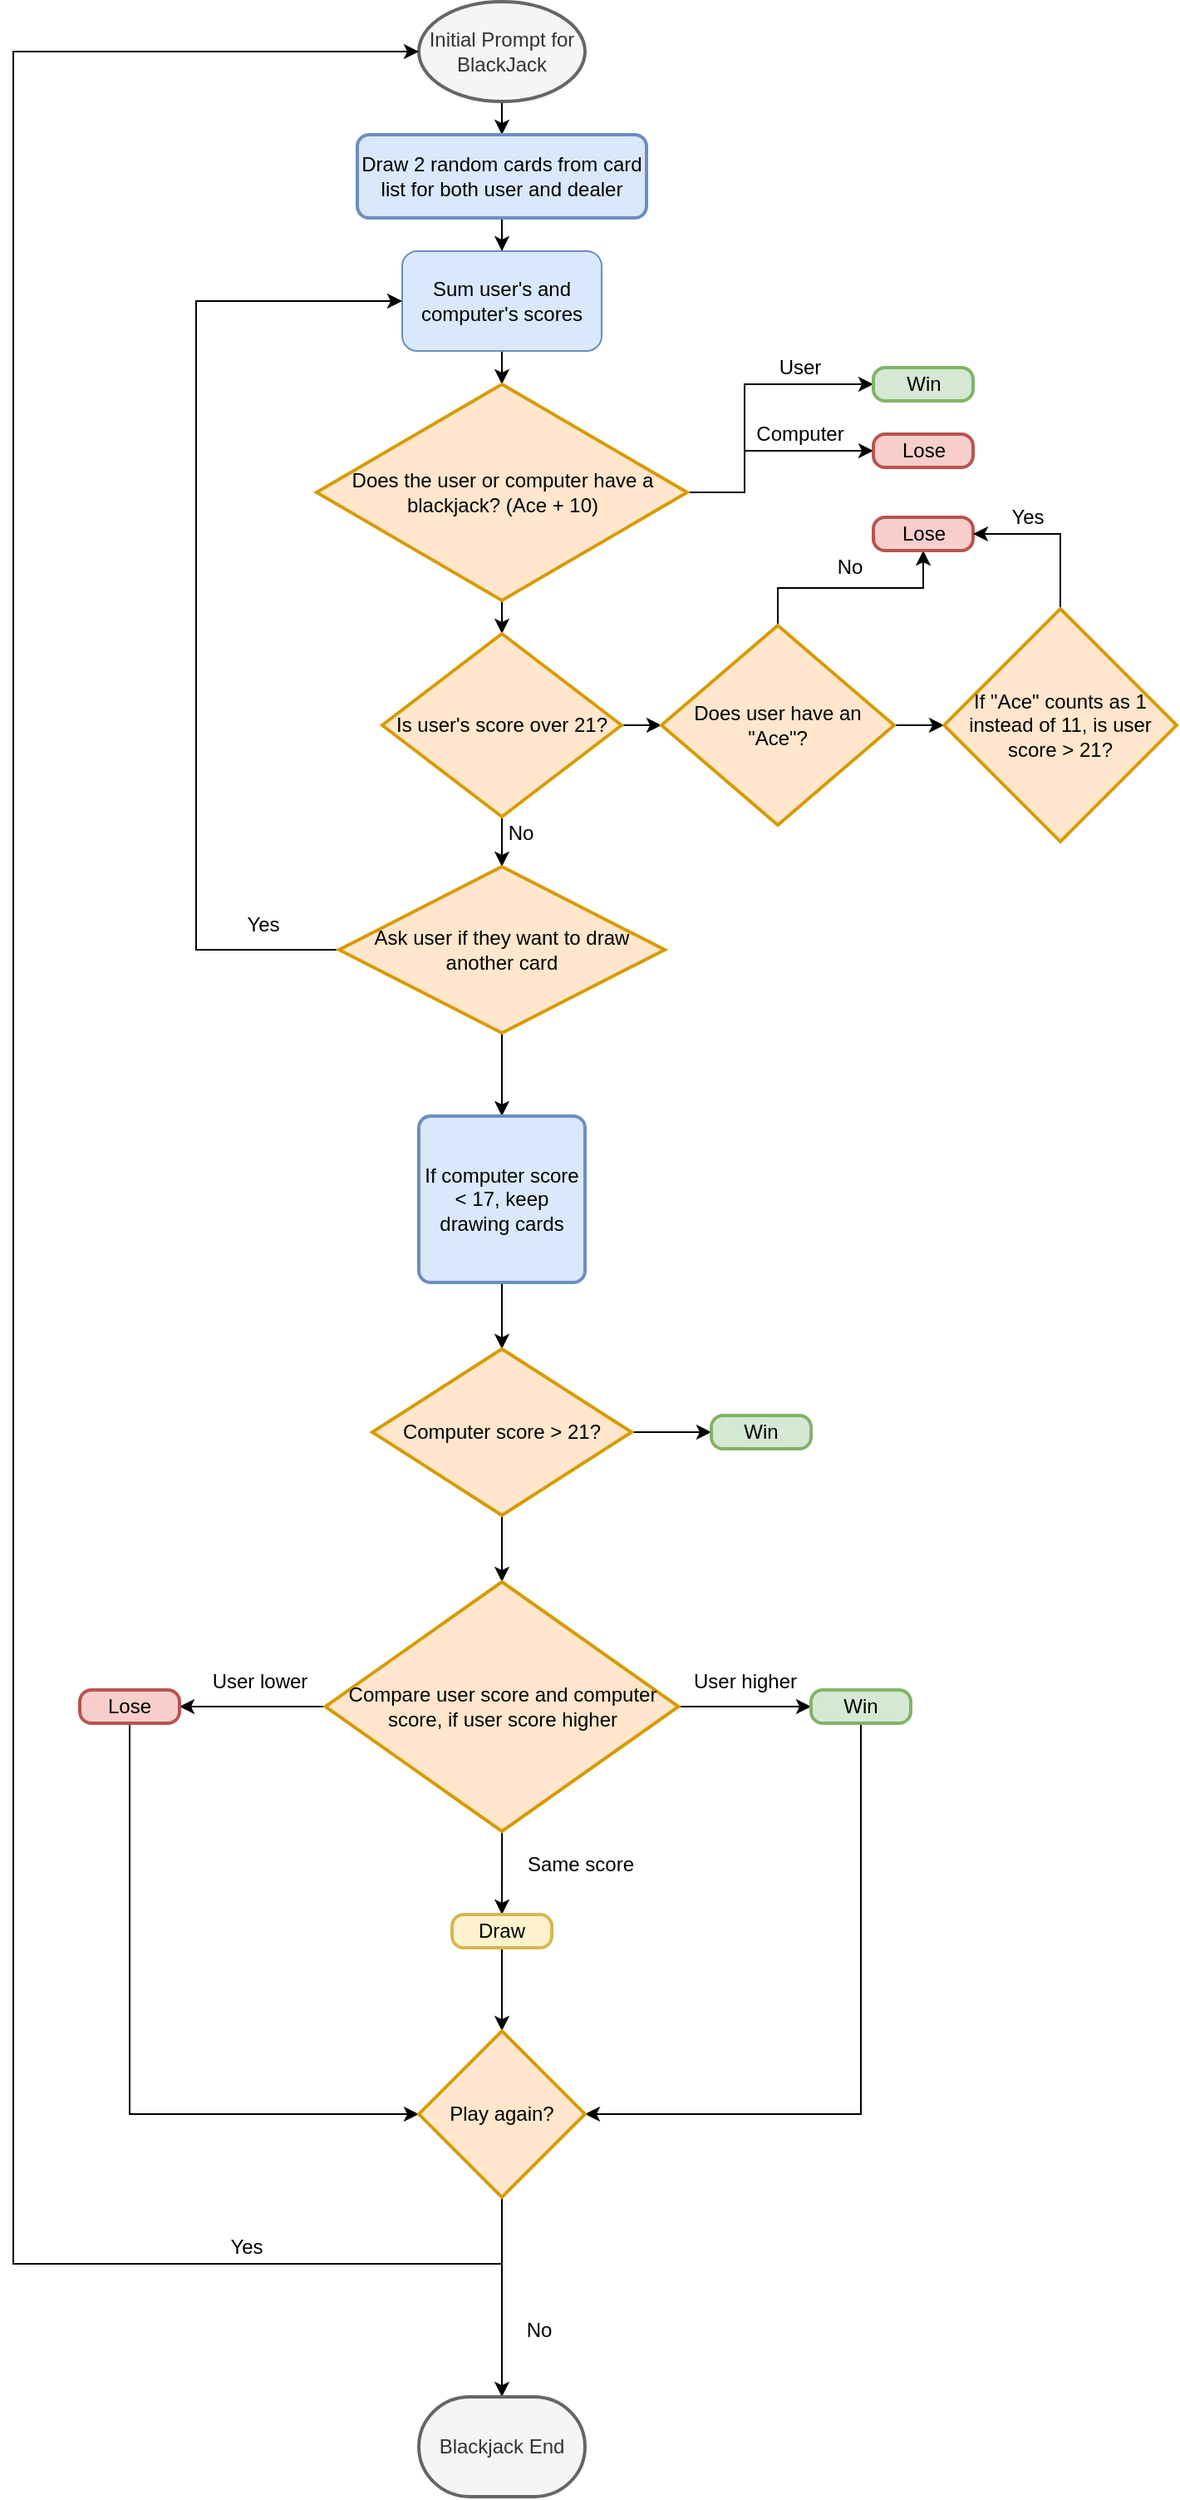 <mxfile version="18.1.3" type="github">
  <diagram id="C5RBs43oDa-KdzZeNtuy" name="Page-1">
    <mxGraphModel dx="981" dy="548" grid="1" gridSize="10" guides="1" tooltips="1" connect="1" arrows="1" fold="1" page="1" pageScale="1" pageWidth="827" pageHeight="1169" math="0" shadow="0">
      <root>
        <mxCell id="WIyWlLk6GJQsqaUBKTNV-0" />
        <mxCell id="WIyWlLk6GJQsqaUBKTNV-1" parent="WIyWlLk6GJQsqaUBKTNV-0" />
        <mxCell id="pNIK9FPsd3UsHX8eXfRk-8" style="edgeStyle=orthogonalEdgeStyle;rounded=0;orthogonalLoop=1;jettySize=auto;html=1;entryX=0.5;entryY=0;entryDx=0;entryDy=0;" edge="1" parent="WIyWlLk6GJQsqaUBKTNV-1" source="pNIK9FPsd3UsHX8eXfRk-5" target="pNIK9FPsd3UsHX8eXfRk-7">
          <mxGeometry relative="1" as="geometry" />
        </mxCell>
        <mxCell id="pNIK9FPsd3UsHX8eXfRk-5" value="Initial Prompt for BlackJack" style="strokeWidth=2;html=1;shape=mxgraph.flowchart.start_1;whiteSpace=wrap;fillColor=#f5f5f5;fontColor=#333333;strokeColor=#666666;" vertex="1" parent="WIyWlLk6GJQsqaUBKTNV-1">
          <mxGeometry x="314" y="30" width="100" height="60" as="geometry" />
        </mxCell>
        <mxCell id="pNIK9FPsd3UsHX8eXfRk-11" style="edgeStyle=orthogonalEdgeStyle;rounded=0;orthogonalLoop=1;jettySize=auto;html=1;entryX=0.5;entryY=0;entryDx=0;entryDy=0;" edge="1" parent="WIyWlLk6GJQsqaUBKTNV-1" source="pNIK9FPsd3UsHX8eXfRk-7" target="pNIK9FPsd3UsHX8eXfRk-35">
          <mxGeometry relative="1" as="geometry">
            <mxPoint x="364" y="260" as="targetPoint" />
          </mxGeometry>
        </mxCell>
        <mxCell id="pNIK9FPsd3UsHX8eXfRk-7" value="Draw 2 random cards from card list for both user and dealer" style="rounded=1;whiteSpace=wrap;html=1;absoluteArcSize=1;arcSize=14;strokeWidth=2;fillColor=#dae8fc;strokeColor=#6c8ebf;" vertex="1" parent="WIyWlLk6GJQsqaUBKTNV-1">
          <mxGeometry x="277" y="110" width="174" height="50" as="geometry" />
        </mxCell>
        <mxCell id="pNIK9FPsd3UsHX8eXfRk-38" style="edgeStyle=orthogonalEdgeStyle;rounded=0;orthogonalLoop=1;jettySize=auto;html=1;exitX=0.5;exitY=1;exitDx=0;exitDy=0;entryX=0.5;entryY=0;entryDx=0;entryDy=0;entryPerimeter=0;" edge="1" parent="WIyWlLk6GJQsqaUBKTNV-1" source="pNIK9FPsd3UsHX8eXfRk-35" target="pNIK9FPsd3UsHX8eXfRk-36">
          <mxGeometry relative="1" as="geometry" />
        </mxCell>
        <mxCell id="pNIK9FPsd3UsHX8eXfRk-35" value="Sum user&#39;s and computer&#39;s scores" style="rounded=1;whiteSpace=wrap;html=1;fillColor=#dae8fc;strokeColor=#6c8ebf;" vertex="1" parent="WIyWlLk6GJQsqaUBKTNV-1">
          <mxGeometry x="304" y="180" width="120" height="60" as="geometry" />
        </mxCell>
        <mxCell id="pNIK9FPsd3UsHX8eXfRk-40" style="edgeStyle=orthogonalEdgeStyle;rounded=0;orthogonalLoop=1;jettySize=auto;html=1;entryX=0.5;entryY=0;entryDx=0;entryDy=0;entryPerimeter=0;" edge="1" parent="WIyWlLk6GJQsqaUBKTNV-1" source="pNIK9FPsd3UsHX8eXfRk-36" target="pNIK9FPsd3UsHX8eXfRk-39">
          <mxGeometry relative="1" as="geometry" />
        </mxCell>
        <mxCell id="pNIK9FPsd3UsHX8eXfRk-43" style="edgeStyle=orthogonalEdgeStyle;rounded=0;orthogonalLoop=1;jettySize=auto;html=1;entryX=0;entryY=0.5;entryDx=0;entryDy=0;" edge="1" parent="WIyWlLk6GJQsqaUBKTNV-1" source="pNIK9FPsd3UsHX8eXfRk-36" target="pNIK9FPsd3UsHX8eXfRk-41">
          <mxGeometry relative="1" as="geometry">
            <Array as="points">
              <mxPoint x="510" y="325" />
              <mxPoint x="510" y="260" />
            </Array>
          </mxGeometry>
        </mxCell>
        <mxCell id="pNIK9FPsd3UsHX8eXfRk-44" style="edgeStyle=orthogonalEdgeStyle;rounded=0;orthogonalLoop=1;jettySize=auto;html=1;entryX=0;entryY=0.5;entryDx=0;entryDy=0;" edge="1" parent="WIyWlLk6GJQsqaUBKTNV-1" source="pNIK9FPsd3UsHX8eXfRk-36" target="pNIK9FPsd3UsHX8eXfRk-42">
          <mxGeometry relative="1" as="geometry">
            <Array as="points">
              <mxPoint x="510" y="325" />
              <mxPoint x="510" y="300" />
            </Array>
          </mxGeometry>
        </mxCell>
        <mxCell id="pNIK9FPsd3UsHX8eXfRk-36" value="Does the user or computer have a blackjack? (Ace + 10)" style="strokeWidth=2;html=1;shape=mxgraph.flowchart.decision;whiteSpace=wrap;fillColor=#ffe6cc;strokeColor=#d79b00;" vertex="1" parent="WIyWlLk6GJQsqaUBKTNV-1">
          <mxGeometry x="252.5" y="260" width="223" height="130" as="geometry" />
        </mxCell>
        <mxCell id="pNIK9FPsd3UsHX8eXfRk-49" style="edgeStyle=orthogonalEdgeStyle;rounded=0;orthogonalLoop=1;jettySize=auto;html=1;entryX=0;entryY=0.5;entryDx=0;entryDy=0;entryPerimeter=0;" edge="1" parent="WIyWlLk6GJQsqaUBKTNV-1" source="pNIK9FPsd3UsHX8eXfRk-39" target="pNIK9FPsd3UsHX8eXfRk-48">
          <mxGeometry relative="1" as="geometry" />
        </mxCell>
        <mxCell id="pNIK9FPsd3UsHX8eXfRk-63" style="edgeStyle=orthogonalEdgeStyle;rounded=0;orthogonalLoop=1;jettySize=auto;html=1;entryX=0.5;entryY=0;entryDx=0;entryDy=0;entryPerimeter=0;" edge="1" parent="WIyWlLk6GJQsqaUBKTNV-1" source="pNIK9FPsd3UsHX8eXfRk-39" target="pNIK9FPsd3UsHX8eXfRk-47">
          <mxGeometry relative="1" as="geometry" />
        </mxCell>
        <mxCell id="pNIK9FPsd3UsHX8eXfRk-39" value="Is user&#39;s score over 21?" style="strokeWidth=2;html=1;shape=mxgraph.flowchart.decision;whiteSpace=wrap;fillColor=#ffe6cc;strokeColor=#d79b00;" vertex="1" parent="WIyWlLk6GJQsqaUBKTNV-1">
          <mxGeometry x="292" y="410" width="144" height="110" as="geometry" />
        </mxCell>
        <mxCell id="pNIK9FPsd3UsHX8eXfRk-41" value="Win" style="rounded=1;whiteSpace=wrap;html=1;absoluteArcSize=1;arcSize=14;strokeWidth=2;fillColor=#d5e8d4;strokeColor=#82b366;" vertex="1" parent="WIyWlLk6GJQsqaUBKTNV-1">
          <mxGeometry x="587.5" y="250" width="60" height="20" as="geometry" />
        </mxCell>
        <mxCell id="pNIK9FPsd3UsHX8eXfRk-42" value="Lose" style="rounded=1;whiteSpace=wrap;html=1;absoluteArcSize=1;arcSize=14;strokeWidth=2;fillColor=#f8cecc;strokeColor=#b85450;" vertex="1" parent="WIyWlLk6GJQsqaUBKTNV-1">
          <mxGeometry x="587.5" y="290" width="60" height="20" as="geometry" />
        </mxCell>
        <mxCell id="pNIK9FPsd3UsHX8eXfRk-45" value="User" style="text;html=1;align=center;verticalAlign=middle;resizable=0;points=[];autosize=1;strokeColor=none;fillColor=none;" vertex="1" parent="WIyWlLk6GJQsqaUBKTNV-1">
          <mxGeometry x="522.5" y="240" width="40" height="20" as="geometry" />
        </mxCell>
        <mxCell id="pNIK9FPsd3UsHX8eXfRk-46" value="Computer" style="text;html=1;align=center;verticalAlign=middle;resizable=0;points=[];autosize=1;strokeColor=none;fillColor=none;" vertex="1" parent="WIyWlLk6GJQsqaUBKTNV-1">
          <mxGeometry x="507.5" y="280" width="70" height="20" as="geometry" />
        </mxCell>
        <mxCell id="pNIK9FPsd3UsHX8eXfRk-65" style="edgeStyle=orthogonalEdgeStyle;rounded=0;orthogonalLoop=1;jettySize=auto;html=1;entryX=0;entryY=0.5;entryDx=0;entryDy=0;" edge="1" parent="WIyWlLk6GJQsqaUBKTNV-1" source="pNIK9FPsd3UsHX8eXfRk-47" target="pNIK9FPsd3UsHX8eXfRk-35">
          <mxGeometry relative="1" as="geometry">
            <mxPoint x="160" y="140" as="targetPoint" />
            <Array as="points">
              <mxPoint x="180" y="600" />
              <mxPoint x="180" y="210" />
            </Array>
          </mxGeometry>
        </mxCell>
        <mxCell id="pNIK9FPsd3UsHX8eXfRk-68" style="edgeStyle=orthogonalEdgeStyle;rounded=0;orthogonalLoop=1;jettySize=auto;html=1;entryX=0.5;entryY=0;entryDx=0;entryDy=0;" edge="1" parent="WIyWlLk6GJQsqaUBKTNV-1" source="pNIK9FPsd3UsHX8eXfRk-47" target="pNIK9FPsd3UsHX8eXfRk-67">
          <mxGeometry relative="1" as="geometry" />
        </mxCell>
        <mxCell id="pNIK9FPsd3UsHX8eXfRk-47" value="Ask user if they want to draw another card" style="strokeWidth=2;html=1;shape=mxgraph.flowchart.decision;whiteSpace=wrap;fillColor=#ffe6cc;strokeColor=#d79b00;" vertex="1" parent="WIyWlLk6GJQsqaUBKTNV-1">
          <mxGeometry x="266" y="550" width="196" height="100" as="geometry" />
        </mxCell>
        <mxCell id="pNIK9FPsd3UsHX8eXfRk-54" value="" style="edgeStyle=orthogonalEdgeStyle;rounded=0;orthogonalLoop=1;jettySize=auto;html=1;" edge="1" parent="WIyWlLk6GJQsqaUBKTNV-1" source="pNIK9FPsd3UsHX8eXfRk-48" target="pNIK9FPsd3UsHX8eXfRk-53">
          <mxGeometry relative="1" as="geometry">
            <Array as="points">
              <mxPoint x="630" y="465" />
              <mxPoint x="630" y="465" />
            </Array>
          </mxGeometry>
        </mxCell>
        <mxCell id="pNIK9FPsd3UsHX8eXfRk-61" style="edgeStyle=orthogonalEdgeStyle;rounded=0;orthogonalLoop=1;jettySize=auto;html=1;entryX=0.5;entryY=1;entryDx=0;entryDy=0;" edge="1" parent="WIyWlLk6GJQsqaUBKTNV-1" source="pNIK9FPsd3UsHX8eXfRk-48" target="pNIK9FPsd3UsHX8eXfRk-50">
          <mxGeometry relative="1" as="geometry" />
        </mxCell>
        <mxCell id="pNIK9FPsd3UsHX8eXfRk-48" value="Does user have an &quot;Ace&quot;?" style="strokeWidth=2;html=1;shape=mxgraph.flowchart.decision;whiteSpace=wrap;fillColor=#ffe6cc;strokeColor=#d79b00;" vertex="1" parent="WIyWlLk6GJQsqaUBKTNV-1">
          <mxGeometry x="460" y="405" width="140" height="120" as="geometry" />
        </mxCell>
        <mxCell id="pNIK9FPsd3UsHX8eXfRk-50" value="Lose" style="rounded=1;whiteSpace=wrap;html=1;absoluteArcSize=1;arcSize=14;strokeWidth=2;fillColor=#f8cecc;strokeColor=#b85450;" vertex="1" parent="WIyWlLk6GJQsqaUBKTNV-1">
          <mxGeometry x="587.5" y="340" width="60" height="20" as="geometry" />
        </mxCell>
        <mxCell id="pNIK9FPsd3UsHX8eXfRk-52" value="No" style="text;html=1;align=center;verticalAlign=middle;resizable=0;points=[];autosize=1;strokeColor=none;fillColor=none;" vertex="1" parent="WIyWlLk6GJQsqaUBKTNV-1">
          <mxGeometry x="557.5" y="360" width="30" height="20" as="geometry" />
        </mxCell>
        <mxCell id="pNIK9FPsd3UsHX8eXfRk-57" style="edgeStyle=orthogonalEdgeStyle;rounded=0;orthogonalLoop=1;jettySize=auto;html=1;exitX=0.5;exitY=0;exitDx=0;exitDy=0;exitPerimeter=0;entryX=1;entryY=0.5;entryDx=0;entryDy=0;" edge="1" parent="WIyWlLk6GJQsqaUBKTNV-1" source="pNIK9FPsd3UsHX8eXfRk-53" target="pNIK9FPsd3UsHX8eXfRk-50">
          <mxGeometry relative="1" as="geometry" />
        </mxCell>
        <mxCell id="pNIK9FPsd3UsHX8eXfRk-53" value="If &quot;Ace&quot; counts as 1 instead of 11, is user score &amp;gt; 21?" style="strokeWidth=2;html=1;shape=mxgraph.flowchart.decision;whiteSpace=wrap;fillColor=#ffe6cc;strokeColor=#d79b00;" vertex="1" parent="WIyWlLk6GJQsqaUBKTNV-1">
          <mxGeometry x="630" y="395" width="140" height="140" as="geometry" />
        </mxCell>
        <mxCell id="pNIK9FPsd3UsHX8eXfRk-58" value="Yes" style="text;html=1;align=center;verticalAlign=middle;resizable=0;points=[];autosize=1;strokeColor=none;fillColor=none;" vertex="1" parent="WIyWlLk6GJQsqaUBKTNV-1">
          <mxGeometry x="660" y="330" width="40" height="20" as="geometry" />
        </mxCell>
        <mxCell id="pNIK9FPsd3UsHX8eXfRk-64" value="No" style="text;html=1;align=center;verticalAlign=middle;resizable=0;points=[];autosize=1;strokeColor=none;fillColor=none;" vertex="1" parent="WIyWlLk6GJQsqaUBKTNV-1">
          <mxGeometry x="360" y="520" width="30" height="20" as="geometry" />
        </mxCell>
        <mxCell id="pNIK9FPsd3UsHX8eXfRk-66" value="Yes" style="text;html=1;align=center;verticalAlign=middle;resizable=0;points=[];autosize=1;strokeColor=none;fillColor=none;" vertex="1" parent="WIyWlLk6GJQsqaUBKTNV-1">
          <mxGeometry x="200" y="575" width="40" height="20" as="geometry" />
        </mxCell>
        <mxCell id="pNIK9FPsd3UsHX8eXfRk-70" value="" style="edgeStyle=orthogonalEdgeStyle;rounded=0;orthogonalLoop=1;jettySize=auto;html=1;" edge="1" parent="WIyWlLk6GJQsqaUBKTNV-1" source="pNIK9FPsd3UsHX8eXfRk-67" target="pNIK9FPsd3UsHX8eXfRk-69">
          <mxGeometry relative="1" as="geometry">
            <Array as="points">
              <mxPoint x="364" y="840" />
              <mxPoint x="364" y="840" />
            </Array>
          </mxGeometry>
        </mxCell>
        <mxCell id="pNIK9FPsd3UsHX8eXfRk-67" value="If computer score &amp;lt; 17, keep drawing cards" style="rounded=1;whiteSpace=wrap;html=1;absoluteArcSize=1;arcSize=14;strokeWidth=2;fillColor=#dae8fc;strokeColor=#6c8ebf;" vertex="1" parent="WIyWlLk6GJQsqaUBKTNV-1">
          <mxGeometry x="314" y="700" width="100" height="100" as="geometry" />
        </mxCell>
        <mxCell id="pNIK9FPsd3UsHX8eXfRk-73" style="edgeStyle=orthogonalEdgeStyle;rounded=0;orthogonalLoop=1;jettySize=auto;html=1;entryX=0;entryY=0.5;entryDx=0;entryDy=0;" edge="1" parent="WIyWlLk6GJQsqaUBKTNV-1" source="pNIK9FPsd3UsHX8eXfRk-69" target="pNIK9FPsd3UsHX8eXfRk-72">
          <mxGeometry relative="1" as="geometry" />
        </mxCell>
        <mxCell id="pNIK9FPsd3UsHX8eXfRk-76" style="edgeStyle=orthogonalEdgeStyle;rounded=0;orthogonalLoop=1;jettySize=auto;html=1;entryX=0.5;entryY=0;entryDx=0;entryDy=0;entryPerimeter=0;" edge="1" parent="WIyWlLk6GJQsqaUBKTNV-1" source="pNIK9FPsd3UsHX8eXfRk-69" target="pNIK9FPsd3UsHX8eXfRk-74">
          <mxGeometry relative="1" as="geometry" />
        </mxCell>
        <mxCell id="pNIK9FPsd3UsHX8eXfRk-69" value="Computer score &amp;gt; 21?" style="strokeWidth=2;html=1;shape=mxgraph.flowchart.decision;whiteSpace=wrap;fillColor=#ffe6cc;strokeColor=#d79b00;" vertex="1" parent="WIyWlLk6GJQsqaUBKTNV-1">
          <mxGeometry x="286" y="840" width="156" height="100" as="geometry" />
        </mxCell>
        <mxCell id="pNIK9FPsd3UsHX8eXfRk-72" value="Win" style="rounded=1;whiteSpace=wrap;html=1;absoluteArcSize=1;arcSize=14;strokeWidth=2;fillColor=#d5e8d4;strokeColor=#82b366;" vertex="1" parent="WIyWlLk6GJQsqaUBKTNV-1">
          <mxGeometry x="490" y="880" width="60" height="20" as="geometry" />
        </mxCell>
        <mxCell id="pNIK9FPsd3UsHX8eXfRk-80" style="edgeStyle=orthogonalEdgeStyle;rounded=0;orthogonalLoop=1;jettySize=auto;html=1;entryX=0.5;entryY=0;entryDx=0;entryDy=0;" edge="1" parent="WIyWlLk6GJQsqaUBKTNV-1" source="pNIK9FPsd3UsHX8eXfRk-74" target="pNIK9FPsd3UsHX8eXfRk-79">
          <mxGeometry relative="1" as="geometry" />
        </mxCell>
        <mxCell id="pNIK9FPsd3UsHX8eXfRk-82" style="edgeStyle=orthogonalEdgeStyle;rounded=0;orthogonalLoop=1;jettySize=auto;html=1;entryX=0;entryY=0.5;entryDx=0;entryDy=0;" edge="1" parent="WIyWlLk6GJQsqaUBKTNV-1" source="pNIK9FPsd3UsHX8eXfRk-74" target="pNIK9FPsd3UsHX8eXfRk-77">
          <mxGeometry relative="1" as="geometry" />
        </mxCell>
        <mxCell id="pNIK9FPsd3UsHX8eXfRk-84" style="edgeStyle=orthogonalEdgeStyle;rounded=0;orthogonalLoop=1;jettySize=auto;html=1;entryX=1;entryY=0.5;entryDx=0;entryDy=0;" edge="1" parent="WIyWlLk6GJQsqaUBKTNV-1" source="pNIK9FPsd3UsHX8eXfRk-74" target="pNIK9FPsd3UsHX8eXfRk-78">
          <mxGeometry relative="1" as="geometry" />
        </mxCell>
        <mxCell id="pNIK9FPsd3UsHX8eXfRk-74" value="Compare user score and computer score, if user score higher" style="strokeWidth=2;html=1;shape=mxgraph.flowchart.decision;whiteSpace=wrap;fillColor=#ffe6cc;strokeColor=#d79b00;" vertex="1" parent="WIyWlLk6GJQsqaUBKTNV-1">
          <mxGeometry x="257.75" y="980" width="212.5" height="150" as="geometry" />
        </mxCell>
        <mxCell id="pNIK9FPsd3UsHX8eXfRk-90" style="edgeStyle=orthogonalEdgeStyle;rounded=0;orthogonalLoop=1;jettySize=auto;html=1;entryX=1;entryY=0.5;entryDx=0;entryDy=0;entryPerimeter=0;" edge="1" parent="WIyWlLk6GJQsqaUBKTNV-1" source="pNIK9FPsd3UsHX8eXfRk-77" target="pNIK9FPsd3UsHX8eXfRk-87">
          <mxGeometry relative="1" as="geometry">
            <Array as="points">
              <mxPoint x="580" y="1300" />
            </Array>
          </mxGeometry>
        </mxCell>
        <mxCell id="pNIK9FPsd3UsHX8eXfRk-77" value="Win" style="rounded=1;whiteSpace=wrap;html=1;absoluteArcSize=1;arcSize=14;strokeWidth=2;fillColor=#d5e8d4;strokeColor=#82b366;" vertex="1" parent="WIyWlLk6GJQsqaUBKTNV-1">
          <mxGeometry x="550" y="1045" width="60" height="20" as="geometry" />
        </mxCell>
        <mxCell id="pNIK9FPsd3UsHX8eXfRk-89" style="edgeStyle=orthogonalEdgeStyle;rounded=0;orthogonalLoop=1;jettySize=auto;html=1;entryX=0;entryY=0.5;entryDx=0;entryDy=0;entryPerimeter=0;" edge="1" parent="WIyWlLk6GJQsqaUBKTNV-1" source="pNIK9FPsd3UsHX8eXfRk-78" target="pNIK9FPsd3UsHX8eXfRk-87">
          <mxGeometry relative="1" as="geometry">
            <Array as="points">
              <mxPoint x="140" y="1300" />
            </Array>
          </mxGeometry>
        </mxCell>
        <mxCell id="pNIK9FPsd3UsHX8eXfRk-78" value="Lose" style="rounded=1;whiteSpace=wrap;html=1;absoluteArcSize=1;arcSize=14;strokeWidth=2;fillColor=#f8cecc;strokeColor=#b85450;" vertex="1" parent="WIyWlLk6GJQsqaUBKTNV-1">
          <mxGeometry x="110" y="1045" width="60" height="20" as="geometry" />
        </mxCell>
        <mxCell id="pNIK9FPsd3UsHX8eXfRk-88" style="edgeStyle=orthogonalEdgeStyle;rounded=0;orthogonalLoop=1;jettySize=auto;html=1;entryX=0.5;entryY=0;entryDx=0;entryDy=0;entryPerimeter=0;" edge="1" parent="WIyWlLk6GJQsqaUBKTNV-1" source="pNIK9FPsd3UsHX8eXfRk-79" target="pNIK9FPsd3UsHX8eXfRk-87">
          <mxGeometry relative="1" as="geometry" />
        </mxCell>
        <mxCell id="pNIK9FPsd3UsHX8eXfRk-79" value="Draw" style="rounded=1;whiteSpace=wrap;html=1;absoluteArcSize=1;arcSize=14;strokeWidth=2;fillColor=#fff2cc;strokeColor=#d6b656;" vertex="1" parent="WIyWlLk6GJQsqaUBKTNV-1">
          <mxGeometry x="334" y="1180" width="60" height="20" as="geometry" />
        </mxCell>
        <mxCell id="pNIK9FPsd3UsHX8eXfRk-81" value="Same score" style="text;html=1;align=center;verticalAlign=middle;resizable=0;points=[];autosize=1;strokeColor=none;fillColor=none;" vertex="1" parent="WIyWlLk6GJQsqaUBKTNV-1">
          <mxGeometry x="371" y="1140" width="80" height="20" as="geometry" />
        </mxCell>
        <mxCell id="pNIK9FPsd3UsHX8eXfRk-85" value="User higher" style="text;html=1;align=center;verticalAlign=middle;resizable=0;points=[];autosize=1;strokeColor=none;fillColor=none;" vertex="1" parent="WIyWlLk6GJQsqaUBKTNV-1">
          <mxGeometry x="470" y="1030" width="80" height="20" as="geometry" />
        </mxCell>
        <mxCell id="pNIK9FPsd3UsHX8eXfRk-86" value="User lower" style="text;html=1;align=center;verticalAlign=middle;resizable=0;points=[];autosize=1;strokeColor=none;fillColor=none;" vertex="1" parent="WIyWlLk6GJQsqaUBKTNV-1">
          <mxGeometry x="182.5" y="1030" width="70" height="20" as="geometry" />
        </mxCell>
        <mxCell id="pNIK9FPsd3UsHX8eXfRk-95" style="edgeStyle=orthogonalEdgeStyle;rounded=0;orthogonalLoop=1;jettySize=auto;html=1;entryX=0.5;entryY=0;entryDx=0;entryDy=0;entryPerimeter=0;" edge="1" parent="WIyWlLk6GJQsqaUBKTNV-1" source="pNIK9FPsd3UsHX8eXfRk-87" target="pNIK9FPsd3UsHX8eXfRk-99">
          <mxGeometry relative="1" as="geometry">
            <mxPoint x="364" y="1470" as="targetPoint" />
          </mxGeometry>
        </mxCell>
        <mxCell id="pNIK9FPsd3UsHX8eXfRk-96" style="edgeStyle=orthogonalEdgeStyle;rounded=0;orthogonalLoop=1;jettySize=auto;html=1;entryX=0;entryY=0.5;entryDx=0;entryDy=0;entryPerimeter=0;" edge="1" parent="WIyWlLk6GJQsqaUBKTNV-1" source="pNIK9FPsd3UsHX8eXfRk-87" target="pNIK9FPsd3UsHX8eXfRk-5">
          <mxGeometry relative="1" as="geometry">
            <mxPoint x="70" y="30" as="targetPoint" />
            <Array as="points">
              <mxPoint x="364" y="1390" />
              <mxPoint x="70" y="1390" />
              <mxPoint x="70" y="60" />
            </Array>
          </mxGeometry>
        </mxCell>
        <mxCell id="pNIK9FPsd3UsHX8eXfRk-87" value="Play again?" style="strokeWidth=2;html=1;shape=mxgraph.flowchart.decision;whiteSpace=wrap;fillColor=#ffe6cc;strokeColor=#d79b00;" vertex="1" parent="WIyWlLk6GJQsqaUBKTNV-1">
          <mxGeometry x="314" y="1250" width="100" height="100" as="geometry" />
        </mxCell>
        <mxCell id="pNIK9FPsd3UsHX8eXfRk-97" value="Yes" style="text;html=1;align=center;verticalAlign=middle;resizable=0;points=[];autosize=1;strokeColor=none;fillColor=none;" vertex="1" parent="WIyWlLk6GJQsqaUBKTNV-1">
          <mxGeometry x="190" y="1370" width="40" height="20" as="geometry" />
        </mxCell>
        <mxCell id="pNIK9FPsd3UsHX8eXfRk-98" value="No" style="text;html=1;align=center;verticalAlign=middle;resizable=0;points=[];autosize=1;strokeColor=none;fillColor=none;" vertex="1" parent="WIyWlLk6GJQsqaUBKTNV-1">
          <mxGeometry x="371" y="1420" width="30" height="20" as="geometry" />
        </mxCell>
        <mxCell id="pNIK9FPsd3UsHX8eXfRk-99" value="Blackjack End" style="strokeWidth=2;html=1;shape=mxgraph.flowchart.terminator;whiteSpace=wrap;fillColor=#f5f5f5;fontColor=#333333;strokeColor=#666666;" vertex="1" parent="WIyWlLk6GJQsqaUBKTNV-1">
          <mxGeometry x="314" y="1470" width="100" height="60" as="geometry" />
        </mxCell>
      </root>
    </mxGraphModel>
  </diagram>
</mxfile>
